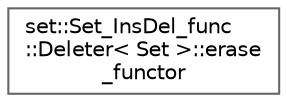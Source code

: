 digraph "类继承关系图"
{
 // LATEX_PDF_SIZE
  bgcolor="transparent";
  edge [fontname=Helvetica,fontsize=10,labelfontname=Helvetica,labelfontsize=10];
  node [fontname=Helvetica,fontsize=10,shape=box,height=0.2,width=0.4];
  rankdir="LR";
  Node0 [id="Node000000",label="set::Set_InsDel_func\l::Deleter\< Set \>::erase\l_functor",height=0.2,width=0.4,color="grey40", fillcolor="white", style="filled",URL="$structset_1_1_set___ins_del__func_1_1_deleter_1_1erase__functor.html",tooltip=" "];
}
